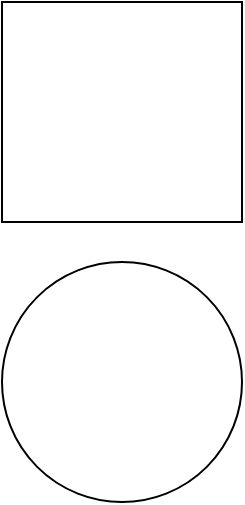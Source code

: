 <mxfile version="12.2.4" pages="1"><diagram id="RXFsVwIwwYjc9th_mX2z" name="Page-1"><mxGraphModel dx="177" dy="341" grid="1" gridSize="10" guides="1" tooltips="1" connect="1" arrows="1" fold="1" page="1" pageScale="1" pageWidth="850" pageHeight="1100" math="0" shadow="0"><root><mxCell id="0"/><mxCell id="1" parent="0"/><mxCell id="2" value="" style="rounded=0;whiteSpace=wrap;html=1;" parent="1" vertex="1"><mxGeometry x="50" y="110" width="120" height="110" as="geometry"/></mxCell><mxCell id="3" value="" style="ellipse;whiteSpace=wrap;html=1;aspect=fixed;" parent="1" vertex="1"><mxGeometry x="50" y="240" width="120" height="120" as="geometry"/></mxCell></root></mxGraphModel></diagram></mxfile>